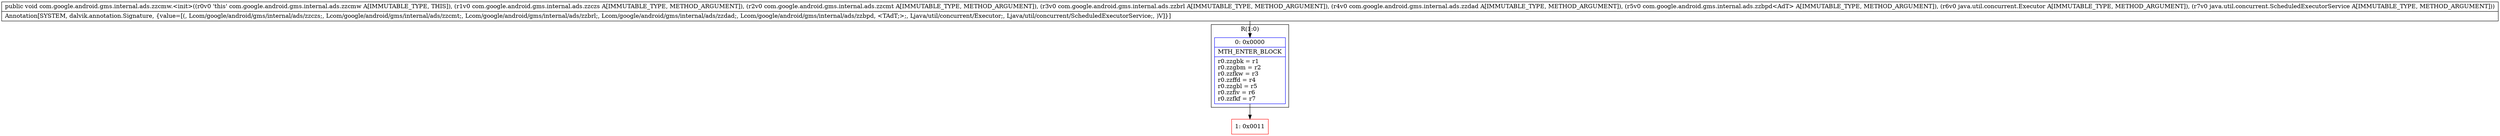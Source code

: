 digraph "CFG forcom.google.android.gms.internal.ads.zzcmw.\<init\>(Lcom\/google\/android\/gms\/internal\/ads\/zzczs;Lcom\/google\/android\/gms\/internal\/ads\/zzcmt;Lcom\/google\/android\/gms\/internal\/ads\/zzbrl;Lcom\/google\/android\/gms\/internal\/ads\/zzdad;Lcom\/google\/android\/gms\/internal\/ads\/zzbpd;Ljava\/util\/concurrent\/Executor;Ljava\/util\/concurrent\/ScheduledExecutorService;)V" {
subgraph cluster_Region_1111033029 {
label = "R(1:0)";
node [shape=record,color=blue];
Node_0 [shape=record,label="{0\:\ 0x0000|MTH_ENTER_BLOCK\l|r0.zzgbk = r1\lr0.zzgbm = r2\lr0.zzfkw = r3\lr0.zzffd = r4\lr0.zzgbl = r5\lr0.zzfiv = r6\lr0.zzfkf = r7\l}"];
}
Node_1 [shape=record,color=red,label="{1\:\ 0x0011}"];
MethodNode[shape=record,label="{public void com.google.android.gms.internal.ads.zzcmw.\<init\>((r0v0 'this' com.google.android.gms.internal.ads.zzcmw A[IMMUTABLE_TYPE, THIS]), (r1v0 com.google.android.gms.internal.ads.zzczs A[IMMUTABLE_TYPE, METHOD_ARGUMENT]), (r2v0 com.google.android.gms.internal.ads.zzcmt A[IMMUTABLE_TYPE, METHOD_ARGUMENT]), (r3v0 com.google.android.gms.internal.ads.zzbrl A[IMMUTABLE_TYPE, METHOD_ARGUMENT]), (r4v0 com.google.android.gms.internal.ads.zzdad A[IMMUTABLE_TYPE, METHOD_ARGUMENT]), (r5v0 com.google.android.gms.internal.ads.zzbpd\<AdT\> A[IMMUTABLE_TYPE, METHOD_ARGUMENT]), (r6v0 java.util.concurrent.Executor A[IMMUTABLE_TYPE, METHOD_ARGUMENT]), (r7v0 java.util.concurrent.ScheduledExecutorService A[IMMUTABLE_TYPE, METHOD_ARGUMENT]))  | Annotation[SYSTEM, dalvik.annotation.Signature, \{value=[(, Lcom\/google\/android\/gms\/internal\/ads\/zzczs;, Lcom\/google\/android\/gms\/internal\/ads\/zzcmt;, Lcom\/google\/android\/gms\/internal\/ads\/zzbrl;, Lcom\/google\/android\/gms\/internal\/ads\/zzdad;, Lcom\/google\/android\/gms\/internal\/ads\/zzbpd, \<TAdT;\>;, Ljava\/util\/concurrent\/Executor;, Ljava\/util\/concurrent\/ScheduledExecutorService;, )V]\}]\l}"];
MethodNode -> Node_0;
Node_0 -> Node_1;
}

